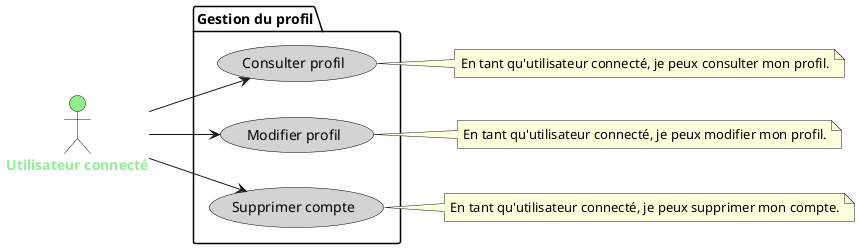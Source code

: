 @startuml UserStoryUserProfile

left to right direction
skinparam actorFontStyle bold
skinparam usecase {
    BackgroundColor YellowGreen
    BorderColor Black
}

actor "Utilisateur connecté" as U #LightGreen;text:LightGreen
package "Gestion du profil" {
    usecase "Consulter profil" as Cp #LightGray;text:Black
    usecase "Modifier profil" as Mp #LightGray;text:Black
    usecase "Supprimer compte" as Scp #LightGray;text:Black
}

' Relations entre acteurs et cas d'utilisation
U --> Cp
U --> Mp
U --> Scp

' Description des cas d'utilisation
note right of Cp
    En tant qu'utilisateur connecté, je peux consulter mon profil.
end note
note right of Mp
    En tant qu'utilisateur connecté, je peux modifier mon profil.
end note
note right of Scp
    En tant qu'utilisateur connecté, je peux supprimer mon compte.
end note

@enduml